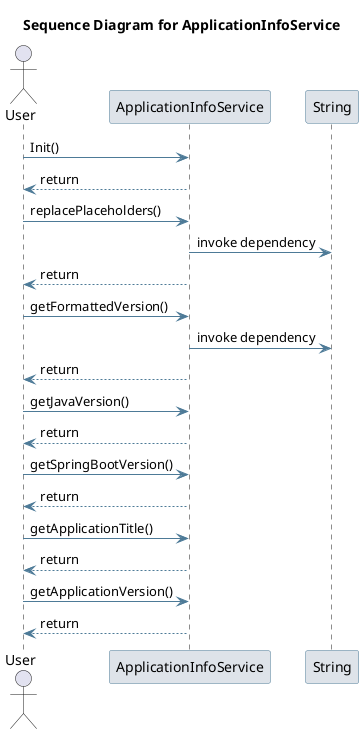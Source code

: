 @startuml
skinparam sequence {
 ArrowColor #4D7A97 
 ParticipantBorderColor #4D7A97 
 ParticipantBackgroundColor #DEE3E9 
}
title Sequence Diagram for ApplicationInfoService

actor User
User -> ApplicationInfoService: Init()
ApplicationInfoService --> User : return
User -> ApplicationInfoService: replacePlaceholders()
participant String
ApplicationInfoService -> String: invoke dependency
ApplicationInfoService --> User : return
User -> ApplicationInfoService: getFormattedVersion()
ApplicationInfoService -> String: invoke dependency
ApplicationInfoService --> User : return
User -> ApplicationInfoService: getJavaVersion()
ApplicationInfoService --> User : return
User -> ApplicationInfoService: getSpringBootVersion()
ApplicationInfoService --> User : return
User -> ApplicationInfoService: getApplicationTitle()
ApplicationInfoService --> User : return
User -> ApplicationInfoService: getApplicationVersion()
ApplicationInfoService --> User : return
@enduml